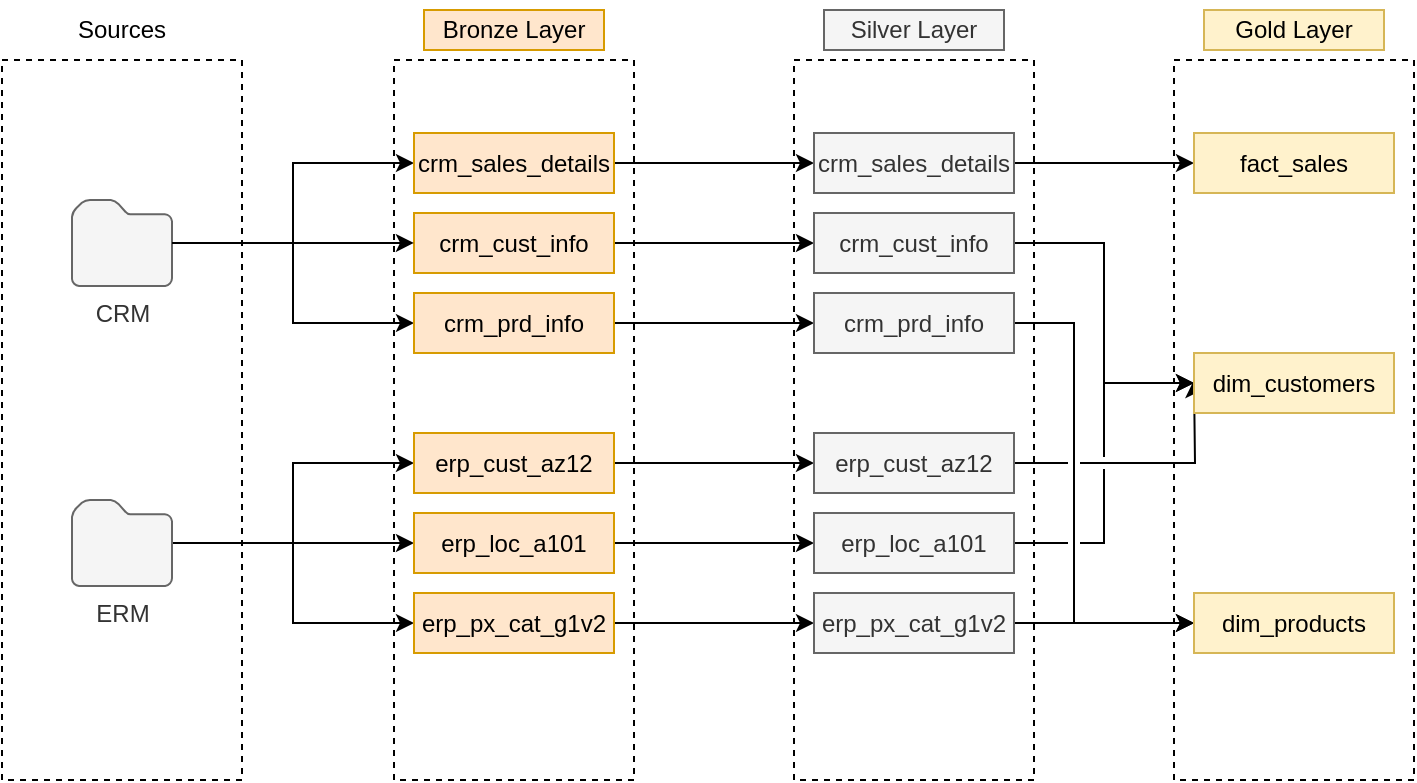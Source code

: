 <mxfile version="26.1.1">
  <diagram name="Seite-1" id="isx1Gz6stSKn6sHcarv7">
    <mxGraphModel dx="760" dy="550" grid="1" gridSize="10" guides="1" tooltips="1" connect="1" arrows="1" fold="1" page="1" pageScale="1" pageWidth="827" pageHeight="1169" math="0" shadow="0">
      <root>
        <mxCell id="0" />
        <mxCell id="1" parent="0" />
        <mxCell id="wVcK95ZYkbS8-HZF-cia-1" value="" style="rounded=0;whiteSpace=wrap;html=1;dashed=1;fillColor=none;" parent="1" vertex="1">
          <mxGeometry x="354" y="100" width="120" height="360" as="geometry" />
        </mxCell>
        <mxCell id="wVcK95ZYkbS8-HZF-cia-2" value="Sources" style="text;html=1;align=center;verticalAlign=middle;whiteSpace=wrap;rounded=0;" parent="1" vertex="1">
          <mxGeometry x="384" y="70" width="60" height="30" as="geometry" />
        </mxCell>
        <mxCell id="wVcK95ZYkbS8-HZF-cia-14" style="edgeStyle=orthogonalEdgeStyle;rounded=0;orthogonalLoop=1;jettySize=auto;html=1;entryX=0;entryY=0.5;entryDx=0;entryDy=0;" parent="1" source="wVcK95ZYkbS8-HZF-cia-3" target="wVcK95ZYkbS8-HZF-cia-7" edge="1">
          <mxGeometry relative="1" as="geometry" />
        </mxCell>
        <mxCell id="wVcK95ZYkbS8-HZF-cia-15" style="edgeStyle=orthogonalEdgeStyle;rounded=0;orthogonalLoop=1;jettySize=auto;html=1;entryX=0;entryY=0.5;entryDx=0;entryDy=0;" parent="1" source="wVcK95ZYkbS8-HZF-cia-3" target="wVcK95ZYkbS8-HZF-cia-9" edge="1">
          <mxGeometry relative="1" as="geometry" />
        </mxCell>
        <mxCell id="wVcK95ZYkbS8-HZF-cia-3" value="CRM" style="sketch=0;aspect=fixed;pointerEvents=1;shadow=0;dashed=0;html=1;strokeColor=#666666;labelPosition=center;verticalLabelPosition=bottom;verticalAlign=top;align=center;fillColor=#f5f5f5;shape=mxgraph.mscae.enterprise.folder;fontColor=#333333;" parent="1" vertex="1">
          <mxGeometry x="389" y="170" width="50" height="43" as="geometry" />
        </mxCell>
        <mxCell id="wVcK95ZYkbS8-HZF-cia-16" style="edgeStyle=orthogonalEdgeStyle;rounded=0;orthogonalLoop=1;jettySize=auto;html=1;entryX=0;entryY=0.5;entryDx=0;entryDy=0;" parent="1" source="wVcK95ZYkbS8-HZF-cia-4" target="wVcK95ZYkbS8-HZF-cia-11" edge="1">
          <mxGeometry relative="1" as="geometry" />
        </mxCell>
        <mxCell id="wVcK95ZYkbS8-HZF-cia-17" style="edgeStyle=orthogonalEdgeStyle;rounded=0;orthogonalLoop=1;jettySize=auto;html=1;exitX=1;exitY=0.5;exitDx=0;exitDy=0;exitPerimeter=0;entryX=0;entryY=0.5;entryDx=0;entryDy=0;" parent="1" source="wVcK95ZYkbS8-HZF-cia-4" target="wVcK95ZYkbS8-HZF-cia-10" edge="1">
          <mxGeometry relative="1" as="geometry" />
        </mxCell>
        <mxCell id="wVcK95ZYkbS8-HZF-cia-18" style="edgeStyle=orthogonalEdgeStyle;rounded=0;orthogonalLoop=1;jettySize=auto;html=1;entryX=0;entryY=0.5;entryDx=0;entryDy=0;" parent="1" source="wVcK95ZYkbS8-HZF-cia-4" target="wVcK95ZYkbS8-HZF-cia-12" edge="1">
          <mxGeometry relative="1" as="geometry" />
        </mxCell>
        <mxCell id="wVcK95ZYkbS8-HZF-cia-4" value="ERM" style="sketch=0;aspect=fixed;pointerEvents=1;shadow=0;dashed=0;html=1;strokeColor=#666666;labelPosition=center;verticalLabelPosition=bottom;verticalAlign=top;align=center;fillColor=#f5f5f5;shape=mxgraph.mscae.enterprise.folder;fontColor=#333333;" parent="1" vertex="1">
          <mxGeometry x="389" y="320" width="50" height="43" as="geometry" />
        </mxCell>
        <mxCell id="wVcK95ZYkbS8-HZF-cia-5" value="" style="rounded=0;whiteSpace=wrap;html=1;dashed=1;fillColor=none;" parent="1" vertex="1">
          <mxGeometry x="550" y="100" width="120" height="360" as="geometry" />
        </mxCell>
        <mxCell id="wVcK95ZYkbS8-HZF-cia-6" value="Bronze Layer" style="text;html=1;align=center;verticalAlign=middle;whiteSpace=wrap;rounded=0;fillColor=#ffe6cc;strokeColor=#d79b00;" parent="1" vertex="1">
          <mxGeometry x="565" y="75" width="90" height="20" as="geometry" />
        </mxCell>
        <mxCell id="6vQtlSP-ptGR4BfOByHh-9" style="edgeStyle=orthogonalEdgeStyle;rounded=0;orthogonalLoop=1;jettySize=auto;html=1;" parent="1" source="wVcK95ZYkbS8-HZF-cia-7" target="6vQtlSP-ptGR4BfOByHh-3" edge="1">
          <mxGeometry relative="1" as="geometry" />
        </mxCell>
        <mxCell id="wVcK95ZYkbS8-HZF-cia-7" value="crm_sales_details" style="text;html=1;align=center;verticalAlign=middle;whiteSpace=wrap;rounded=0;fillColor=#ffe6cc;strokeColor=#d79b00;" parent="1" vertex="1">
          <mxGeometry x="560" y="136.5" width="100" height="30" as="geometry" />
        </mxCell>
        <mxCell id="6vQtlSP-ptGR4BfOByHh-10" style="edgeStyle=orthogonalEdgeStyle;rounded=0;orthogonalLoop=1;jettySize=auto;html=1;entryX=0;entryY=0.5;entryDx=0;entryDy=0;" parent="1" source="wVcK95ZYkbS8-HZF-cia-8" target="6vQtlSP-ptGR4BfOByHh-4" edge="1">
          <mxGeometry relative="1" as="geometry" />
        </mxCell>
        <mxCell id="wVcK95ZYkbS8-HZF-cia-8" value="crm_cust_info" style="text;html=1;align=center;verticalAlign=middle;whiteSpace=wrap;rounded=0;fillColor=#ffe6cc;strokeColor=#d79b00;" parent="1" vertex="1">
          <mxGeometry x="560" y="176.5" width="100" height="30" as="geometry" />
        </mxCell>
        <mxCell id="6vQtlSP-ptGR4BfOByHh-11" style="edgeStyle=orthogonalEdgeStyle;rounded=0;orthogonalLoop=1;jettySize=auto;html=1;entryX=0;entryY=0.5;entryDx=0;entryDy=0;" parent="1" source="wVcK95ZYkbS8-HZF-cia-9" target="6vQtlSP-ptGR4BfOByHh-5" edge="1">
          <mxGeometry relative="1" as="geometry" />
        </mxCell>
        <mxCell id="wVcK95ZYkbS8-HZF-cia-9" value="crm_prd_info" style="text;html=1;align=center;verticalAlign=middle;whiteSpace=wrap;rounded=0;fillColor=#ffe6cc;strokeColor=#d79b00;" parent="1" vertex="1">
          <mxGeometry x="560" y="216.5" width="100" height="30" as="geometry" />
        </mxCell>
        <mxCell id="6vQtlSP-ptGR4BfOByHh-12" style="edgeStyle=orthogonalEdgeStyle;rounded=0;orthogonalLoop=1;jettySize=auto;html=1;" parent="1" source="wVcK95ZYkbS8-HZF-cia-10" target="6vQtlSP-ptGR4BfOByHh-6" edge="1">
          <mxGeometry relative="1" as="geometry" />
        </mxCell>
        <mxCell id="wVcK95ZYkbS8-HZF-cia-10" value="erp_cust_az12" style="text;html=1;align=center;verticalAlign=middle;whiteSpace=wrap;rounded=0;fillColor=#ffe6cc;strokeColor=#d79b00;" parent="1" vertex="1">
          <mxGeometry x="560" y="286.5" width="100" height="30" as="geometry" />
        </mxCell>
        <mxCell id="6vQtlSP-ptGR4BfOByHh-13" style="edgeStyle=orthogonalEdgeStyle;rounded=0;orthogonalLoop=1;jettySize=auto;html=1;entryX=0;entryY=0.5;entryDx=0;entryDy=0;" parent="1" source="wVcK95ZYkbS8-HZF-cia-11" target="6vQtlSP-ptGR4BfOByHh-7" edge="1">
          <mxGeometry relative="1" as="geometry" />
        </mxCell>
        <mxCell id="wVcK95ZYkbS8-HZF-cia-11" value="erp_loc_a101" style="text;html=1;align=center;verticalAlign=middle;whiteSpace=wrap;rounded=0;fillColor=#ffe6cc;strokeColor=#d79b00;" parent="1" vertex="1">
          <mxGeometry x="560" y="326.5" width="100" height="30" as="geometry" />
        </mxCell>
        <mxCell id="6vQtlSP-ptGR4BfOByHh-14" style="edgeStyle=orthogonalEdgeStyle;rounded=0;orthogonalLoop=1;jettySize=auto;html=1;entryX=0;entryY=0.5;entryDx=0;entryDy=0;" parent="1" source="wVcK95ZYkbS8-HZF-cia-12" target="6vQtlSP-ptGR4BfOByHh-8" edge="1">
          <mxGeometry relative="1" as="geometry" />
        </mxCell>
        <mxCell id="wVcK95ZYkbS8-HZF-cia-12" value="erp_px_cat_g1v2" style="text;html=1;align=center;verticalAlign=middle;whiteSpace=wrap;rounded=0;fillColor=#ffe6cc;strokeColor=#d79b00;" parent="1" vertex="1">
          <mxGeometry x="560" y="366.5" width="100" height="30" as="geometry" />
        </mxCell>
        <mxCell id="wVcK95ZYkbS8-HZF-cia-13" style="edgeStyle=orthogonalEdgeStyle;rounded=0;orthogonalLoop=1;jettySize=auto;html=1;entryX=0.083;entryY=0.254;entryDx=0;entryDy=0;entryPerimeter=0;" parent="1" source="wVcK95ZYkbS8-HZF-cia-3" target="wVcK95ZYkbS8-HZF-cia-5" edge="1">
          <mxGeometry relative="1" as="geometry" />
        </mxCell>
        <mxCell id="6vQtlSP-ptGR4BfOByHh-1" value="" style="rounded=0;whiteSpace=wrap;html=1;dashed=1;fillColor=none;" parent="1" vertex="1">
          <mxGeometry x="750" y="100" width="120" height="360" as="geometry" />
        </mxCell>
        <mxCell id="6vQtlSP-ptGR4BfOByHh-2" value="Silver Layer" style="text;html=1;align=center;verticalAlign=middle;whiteSpace=wrap;rounded=0;fillColor=#f5f5f5;strokeColor=#666666;fontColor=#333333;" parent="1" vertex="1">
          <mxGeometry x="765" y="75" width="90" height="20" as="geometry" />
        </mxCell>
        <mxCell id="ooeYgNGcqqY3pbDYu4Vi-9" style="edgeStyle=orthogonalEdgeStyle;rounded=0;orthogonalLoop=1;jettySize=auto;html=1;entryX=0;entryY=0.5;entryDx=0;entryDy=0;" edge="1" parent="1" source="6vQtlSP-ptGR4BfOByHh-3" target="ooeYgNGcqqY3pbDYu4Vi-3">
          <mxGeometry relative="1" as="geometry" />
        </mxCell>
        <mxCell id="6vQtlSP-ptGR4BfOByHh-3" value="crm_sales_details" style="text;html=1;align=center;verticalAlign=middle;whiteSpace=wrap;rounded=0;fillColor=#f5f5f5;strokeColor=#666666;fontColor=#333333;" parent="1" vertex="1">
          <mxGeometry x="760" y="136.5" width="100" height="30" as="geometry" />
        </mxCell>
        <mxCell id="ooeYgNGcqqY3pbDYu4Vi-10" style="edgeStyle=orthogonalEdgeStyle;rounded=0;orthogonalLoop=1;jettySize=auto;html=1;exitX=1;exitY=0.5;exitDx=0;exitDy=0;entryX=0;entryY=0.5;entryDx=0;entryDy=0;jumpStyle=gap;" edge="1" parent="1" source="6vQtlSP-ptGR4BfOByHh-4" target="ooeYgNGcqqY3pbDYu4Vi-4">
          <mxGeometry relative="1" as="geometry" />
        </mxCell>
        <mxCell id="6vQtlSP-ptGR4BfOByHh-4" value="crm_cust_info" style="text;html=1;align=center;verticalAlign=middle;whiteSpace=wrap;rounded=0;fillColor=#f5f5f5;strokeColor=#666666;fontColor=#333333;" parent="1" vertex="1">
          <mxGeometry x="760" y="176.5" width="100" height="30" as="geometry" />
        </mxCell>
        <mxCell id="ooeYgNGcqqY3pbDYu4Vi-12" style="edgeStyle=orthogonalEdgeStyle;rounded=0;orthogonalLoop=1;jettySize=auto;html=1;exitX=1;exitY=0.5;exitDx=0;exitDy=0;entryX=0;entryY=0.5;entryDx=0;entryDy=0;jumpStyle=gap;" edge="1" parent="1" source="6vQtlSP-ptGR4BfOByHh-5" target="ooeYgNGcqqY3pbDYu4Vi-5">
          <mxGeometry relative="1" as="geometry">
            <Array as="points">
              <mxPoint x="890" y="231" />
              <mxPoint x="890" y="381" />
            </Array>
          </mxGeometry>
        </mxCell>
        <mxCell id="6vQtlSP-ptGR4BfOByHh-5" value="crm_prd_info" style="text;html=1;align=center;verticalAlign=middle;whiteSpace=wrap;rounded=0;fillColor=#f5f5f5;strokeColor=#666666;fontColor=#333333;" parent="1" vertex="1">
          <mxGeometry x="760" y="216.5" width="100" height="30" as="geometry" />
        </mxCell>
        <mxCell id="ooeYgNGcqqY3pbDYu4Vi-15" style="edgeStyle=orthogonalEdgeStyle;rounded=0;orthogonalLoop=1;jettySize=auto;html=1;exitX=1;exitY=0.5;exitDx=0;exitDy=0;jumpStyle=gap;" edge="1" parent="1" source="6vQtlSP-ptGR4BfOByHh-6">
          <mxGeometry relative="1" as="geometry">
            <mxPoint x="950" y="260" as="targetPoint" />
          </mxGeometry>
        </mxCell>
        <mxCell id="6vQtlSP-ptGR4BfOByHh-6" value="erp_cust_az12" style="text;html=1;align=center;verticalAlign=middle;whiteSpace=wrap;rounded=0;fillColor=#f5f5f5;strokeColor=#666666;fontColor=#333333;" parent="1" vertex="1">
          <mxGeometry x="760" y="286.5" width="100" height="30" as="geometry" />
        </mxCell>
        <mxCell id="ooeYgNGcqqY3pbDYu4Vi-14" style="edgeStyle=orthogonalEdgeStyle;rounded=0;orthogonalLoop=1;jettySize=auto;html=1;exitX=1;exitY=0.5;exitDx=0;exitDy=0;entryX=0;entryY=0.5;entryDx=0;entryDy=0;jumpStyle=gap;" edge="1" parent="1" source="6vQtlSP-ptGR4BfOByHh-7" target="ooeYgNGcqqY3pbDYu4Vi-4">
          <mxGeometry relative="1" as="geometry">
            <Array as="points">
              <mxPoint x="905" y="341" />
              <mxPoint x="905" y="261" />
            </Array>
          </mxGeometry>
        </mxCell>
        <mxCell id="6vQtlSP-ptGR4BfOByHh-7" value="erp_loc_a101" style="text;html=1;align=center;verticalAlign=middle;whiteSpace=wrap;rounded=0;fillColor=#f5f5f5;strokeColor=#666666;fontColor=#333333;" parent="1" vertex="1">
          <mxGeometry x="760" y="326.5" width="100" height="30" as="geometry" />
        </mxCell>
        <mxCell id="ooeYgNGcqqY3pbDYu4Vi-13" style="edgeStyle=orthogonalEdgeStyle;rounded=0;orthogonalLoop=1;jettySize=auto;html=1;exitX=1;exitY=0.5;exitDx=0;exitDy=0;entryX=0;entryY=0.5;entryDx=0;entryDy=0;jumpStyle=gap;" edge="1" parent="1" source="6vQtlSP-ptGR4BfOByHh-8" target="ooeYgNGcqqY3pbDYu4Vi-5">
          <mxGeometry relative="1" as="geometry" />
        </mxCell>
        <mxCell id="6vQtlSP-ptGR4BfOByHh-8" value="erp_px_cat_g1v2" style="text;html=1;align=center;verticalAlign=middle;whiteSpace=wrap;rounded=0;fillColor=#f5f5f5;strokeColor=#666666;fontColor=#333333;" parent="1" vertex="1">
          <mxGeometry x="760" y="366.5" width="100" height="30" as="geometry" />
        </mxCell>
        <mxCell id="ooeYgNGcqqY3pbDYu4Vi-1" value="" style="rounded=0;whiteSpace=wrap;html=1;dashed=1;fillColor=none;" vertex="1" parent="1">
          <mxGeometry x="940" y="100" width="120" height="360" as="geometry" />
        </mxCell>
        <mxCell id="ooeYgNGcqqY3pbDYu4Vi-2" value="Gold Layer" style="text;html=1;align=center;verticalAlign=middle;whiteSpace=wrap;rounded=0;fillColor=#fff2cc;strokeColor=#d6b656;" vertex="1" parent="1">
          <mxGeometry x="955" y="75" width="90" height="20" as="geometry" />
        </mxCell>
        <mxCell id="ooeYgNGcqqY3pbDYu4Vi-3" value="fact_sales" style="text;html=1;align=center;verticalAlign=middle;whiteSpace=wrap;rounded=0;fillColor=#fff2cc;strokeColor=#d6b656;" vertex="1" parent="1">
          <mxGeometry x="950" y="136.5" width="100" height="30" as="geometry" />
        </mxCell>
        <mxCell id="ooeYgNGcqqY3pbDYu4Vi-4" value="dim_customers" style="text;html=1;align=center;verticalAlign=middle;whiteSpace=wrap;rounded=0;fillColor=#fff2cc;strokeColor=#d6b656;" vertex="1" parent="1">
          <mxGeometry x="950" y="246.5" width="100" height="30" as="geometry" />
        </mxCell>
        <mxCell id="ooeYgNGcqqY3pbDYu4Vi-5" value="dim_products" style="text;html=1;align=center;verticalAlign=middle;whiteSpace=wrap;rounded=0;fillColor=#fff2cc;strokeColor=#d6b656;" vertex="1" parent="1">
          <mxGeometry x="950" y="366.5" width="100" height="30" as="geometry" />
        </mxCell>
      </root>
    </mxGraphModel>
  </diagram>
</mxfile>
